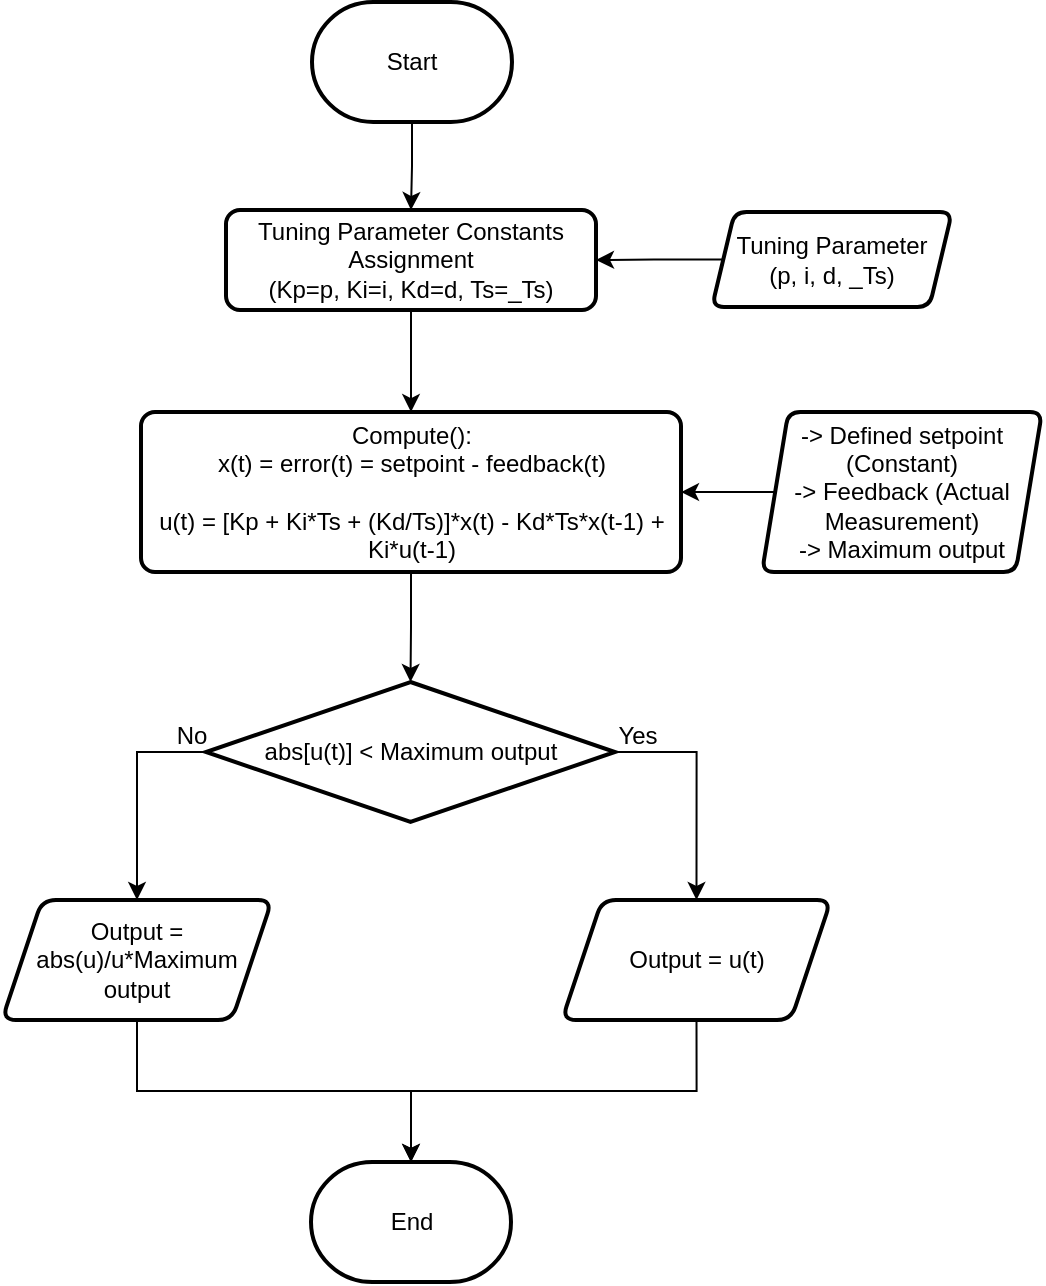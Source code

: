 <mxfile version="20.2.3" type="device"><diagram id="WoPz2RpC8gjS0CSeqHnA" name="Page-1"><mxGraphModel dx="1203" dy="813" grid="1" gridSize="10" guides="1" tooltips="1" connect="1" arrows="1" fold="1" page="1" pageScale="1" pageWidth="670" pageHeight="730" math="0" shadow="0"><root><mxCell id="0"/><mxCell id="1" parent="0"/><mxCell id="4zLcoy0_XgN1ptLAqwvu-5" value="" style="edgeStyle=orthogonalEdgeStyle;rounded=0;orthogonalLoop=1;jettySize=auto;html=1;" edge="1" parent="1" source="4zLcoy0_XgN1ptLAqwvu-1" target="4zLcoy0_XgN1ptLAqwvu-2"><mxGeometry relative="1" as="geometry"/></mxCell><mxCell id="4zLcoy0_XgN1ptLAqwvu-1" value="Start" style="strokeWidth=2;html=1;shape=mxgraph.flowchart.terminator;whiteSpace=wrap;" vertex="1" parent="1"><mxGeometry x="275" y="30" width="100" height="60" as="geometry"/></mxCell><mxCell id="4zLcoy0_XgN1ptLAqwvu-7" value="" style="edgeStyle=orthogonalEdgeStyle;rounded=0;orthogonalLoop=1;jettySize=auto;html=1;" edge="1" parent="1" source="4zLcoy0_XgN1ptLAqwvu-2" target="4zLcoy0_XgN1ptLAqwvu-6"><mxGeometry relative="1" as="geometry"/></mxCell><mxCell id="4zLcoy0_XgN1ptLAqwvu-2" value="Tuning Parameter Constants Assignment&lt;br&gt;(Kp=p, Ki=i, Kd=d, Ts=_Ts)" style="rounded=1;whiteSpace=wrap;html=1;absoluteArcSize=1;arcSize=14;strokeWidth=2;" vertex="1" parent="1"><mxGeometry x="232" y="134" width="185" height="50" as="geometry"/></mxCell><mxCell id="4zLcoy0_XgN1ptLAqwvu-4" value="" style="edgeStyle=orthogonalEdgeStyle;rounded=0;orthogonalLoop=1;jettySize=auto;html=1;" edge="1" parent="1" source="4zLcoy0_XgN1ptLAqwvu-3" target="4zLcoy0_XgN1ptLAqwvu-2"><mxGeometry relative="1" as="geometry"/></mxCell><mxCell id="4zLcoy0_XgN1ptLAqwvu-3" value="Tuning Parameter&lt;br&gt;(p, i, d, _Ts)" style="shape=parallelogram;html=1;strokeWidth=2;perimeter=parallelogramPerimeter;whiteSpace=wrap;rounded=1;arcSize=12;size=0.094;" vertex="1" parent="1"><mxGeometry x="475" y="135" width="120" height="47.5" as="geometry"/></mxCell><mxCell id="4zLcoy0_XgN1ptLAqwvu-18" value="" style="edgeStyle=orthogonalEdgeStyle;rounded=0;orthogonalLoop=1;jettySize=auto;html=1;fontFamily=Helvetica;fontColor=#000000;" edge="1" parent="1" source="4zLcoy0_XgN1ptLAqwvu-6" target="4zLcoy0_XgN1ptLAqwvu-17"><mxGeometry relative="1" as="geometry"/></mxCell><mxCell id="4zLcoy0_XgN1ptLAqwvu-6" value="Compute():&lt;br&gt;x(t) = error(t) = setpoint - feedback(t)&lt;br&gt;&lt;br&gt;u(t) = [&lt;span style=&quot;text-align: start;&quot;&gt;Kp + Ki*Ts + (Kd/Ts)]*x(t) - Kd*Ts*x(t-1) + Ki*u(t-1)&lt;/span&gt;" style="rounded=1;whiteSpace=wrap;html=1;absoluteArcSize=1;arcSize=14;strokeWidth=2;" vertex="1" parent="1"><mxGeometry x="189.5" y="235.01" width="270" height="80" as="geometry"/></mxCell><mxCell id="4zLcoy0_XgN1ptLAqwvu-9" value="" style="edgeStyle=orthogonalEdgeStyle;rounded=0;orthogonalLoop=1;jettySize=auto;html=1;fontFamily=Helvetica;fontColor=#000000;exitX=0;exitY=0.5;exitDx=0;exitDy=0;" edge="1" parent="1" source="4zLcoy0_XgN1ptLAqwvu-10" target="4zLcoy0_XgN1ptLAqwvu-6"><mxGeometry relative="1" as="geometry"><mxPoint x="482.735" y="275" as="sourcePoint"/></mxGeometry></mxCell><mxCell id="4zLcoy0_XgN1ptLAqwvu-10" value="-&amp;gt; Defined setpoint (Constant)&lt;br&gt;-&amp;gt; Feedback (Actual Measurement)&lt;br&gt;-&amp;gt; Maximum output" style="shape=parallelogram;html=1;strokeWidth=2;perimeter=parallelogramPerimeter;whiteSpace=wrap;rounded=1;arcSize=12;size=0.094;" vertex="1" parent="1"><mxGeometry x="500" y="235.01" width="140" height="80" as="geometry"/></mxCell><mxCell id="4zLcoy0_XgN1ptLAqwvu-24" style="edgeStyle=orthogonalEdgeStyle;rounded=0;orthogonalLoop=1;jettySize=auto;html=1;exitX=0.5;exitY=1;exitDx=0;exitDy=0;entryX=0.5;entryY=0;entryDx=0;entryDy=0;entryPerimeter=0;fontFamily=Helvetica;fontColor=#000000;" edge="1" parent="1" source="4zLcoy0_XgN1ptLAqwvu-13" target="4zLcoy0_XgN1ptLAqwvu-15"><mxGeometry relative="1" as="geometry"/></mxCell><mxCell id="4zLcoy0_XgN1ptLAqwvu-13" value="Output = u(t)" style="shape=parallelogram;perimeter=parallelogramPerimeter;whiteSpace=wrap;html=1;fixedSize=1;rounded=1;arcSize=14;strokeWidth=2;" vertex="1" parent="1"><mxGeometry x="400" y="479" width="134.5" height="60" as="geometry"/></mxCell><mxCell id="4zLcoy0_XgN1ptLAqwvu-15" value="End" style="strokeWidth=2;html=1;shape=mxgraph.flowchart.terminator;whiteSpace=wrap;" vertex="1" parent="1"><mxGeometry x="274.5" y="610" width="100" height="60" as="geometry"/></mxCell><mxCell id="4zLcoy0_XgN1ptLAqwvu-21" style="edgeStyle=orthogonalEdgeStyle;rounded=0;orthogonalLoop=1;jettySize=auto;html=1;exitX=0;exitY=0.5;exitDx=0;exitDy=0;exitPerimeter=0;fontFamily=Helvetica;fontColor=#000000;" edge="1" parent="1" source="4zLcoy0_XgN1ptLAqwvu-17" target="4zLcoy0_XgN1ptLAqwvu-20"><mxGeometry relative="1" as="geometry"/></mxCell><mxCell id="4zLcoy0_XgN1ptLAqwvu-22" style="edgeStyle=orthogonalEdgeStyle;rounded=0;orthogonalLoop=1;jettySize=auto;html=1;exitX=1;exitY=0.5;exitDx=0;exitDy=0;exitPerimeter=0;entryX=0.5;entryY=0;entryDx=0;entryDy=0;fontFamily=Helvetica;fontColor=#000000;" edge="1" parent="1" source="4zLcoy0_XgN1ptLAqwvu-17" target="4zLcoy0_XgN1ptLAqwvu-13"><mxGeometry relative="1" as="geometry"/></mxCell><mxCell id="4zLcoy0_XgN1ptLAqwvu-17" value="abs[u(t)] &amp;lt; Maximum output" style="strokeWidth=2;html=1;shape=mxgraph.flowchart.decision;whiteSpace=wrap;labelBackgroundColor=none;fontFamily=Helvetica;fontColor=#000000;" vertex="1" parent="1"><mxGeometry x="222" y="370" width="204.5" height="70" as="geometry"/></mxCell><mxCell id="4zLcoy0_XgN1ptLAqwvu-23" style="edgeStyle=orthogonalEdgeStyle;rounded=0;orthogonalLoop=1;jettySize=auto;html=1;exitX=0.5;exitY=1;exitDx=0;exitDy=0;entryX=0.5;entryY=0;entryDx=0;entryDy=0;entryPerimeter=0;fontFamily=Helvetica;fontColor=#000000;" edge="1" parent="1" source="4zLcoy0_XgN1ptLAqwvu-20" target="4zLcoy0_XgN1ptLAqwvu-15"><mxGeometry relative="1" as="geometry"/></mxCell><mxCell id="4zLcoy0_XgN1ptLAqwvu-20" value="Output = abs(u)/u*Maximum output" style="shape=parallelogram;perimeter=parallelogramPerimeter;whiteSpace=wrap;html=1;fixedSize=1;rounded=1;arcSize=14;strokeWidth=2;" vertex="1" parent="1"><mxGeometry x="120" y="479" width="135" height="60" as="geometry"/></mxCell><mxCell id="4zLcoy0_XgN1ptLAqwvu-25" value="Yes" style="text;html=1;strokeColor=none;fillColor=none;align=center;verticalAlign=middle;whiteSpace=wrap;rounded=0;labelBackgroundColor=none;fontFamily=Helvetica;fontColor=#000000;" vertex="1" parent="1"><mxGeometry x="408" y="382" width="60" height="30" as="geometry"/></mxCell><mxCell id="4zLcoy0_XgN1ptLAqwvu-26" value="No" style="text;html=1;strokeColor=none;fillColor=none;align=center;verticalAlign=middle;whiteSpace=wrap;rounded=0;labelBackgroundColor=none;fontFamily=Helvetica;fontColor=#000000;" vertex="1" parent="1"><mxGeometry x="185" y="382" width="60" height="30" as="geometry"/></mxCell></root></mxGraphModel></diagram></mxfile>